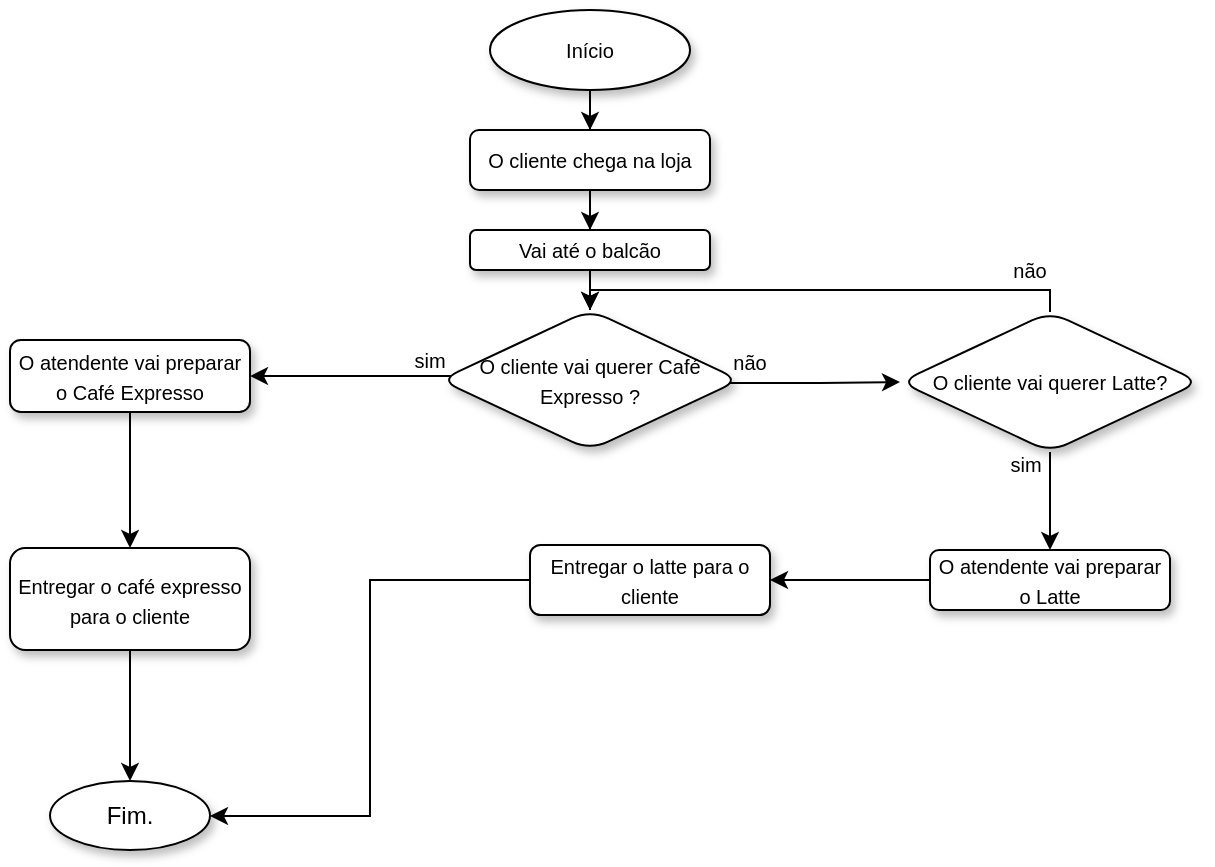 <mxfile version="26.0.15" pages="4">
  <diagram name="exercicio1" id="LzyFSSV19Kv0499Qqpmr">
    <mxGraphModel dx="1434" dy="780" grid="1" gridSize="10" guides="1" tooltips="1" connect="1" arrows="1" fold="1" page="1" pageScale="1" pageWidth="827" pageHeight="1169" math="0" shadow="0">
      <root>
        <mxCell id="0" />
        <mxCell id="1" parent="0" />
        <mxCell id="FpgmUWMd26mMU1l8DCf6-3" value="" style="edgeStyle=orthogonalEdgeStyle;rounded=0;orthogonalLoop=1;jettySize=auto;html=1;" edge="1" parent="1" source="FpgmUWMd26mMU1l8DCf6-1" target="FpgmUWMd26mMU1l8DCf6-2">
          <mxGeometry relative="1" as="geometry" />
        </mxCell>
        <mxCell id="FpgmUWMd26mMU1l8DCf6-1" value="&lt;font style=&quot;vertical-align: inherit;&quot;&gt;&lt;font style=&quot;vertical-align: inherit;&quot;&gt;&lt;font style=&quot;vertical-align: inherit;&quot;&gt;&lt;font style=&quot;vertical-align: inherit; font-size: 10px;&quot;&gt;Início&lt;/font&gt;&lt;/font&gt;&lt;/font&gt;&lt;/font&gt;" style="ellipse;whiteSpace=wrap;html=1;shadow=1;" vertex="1" parent="1">
          <mxGeometry x="340" y="30" width="100" height="40" as="geometry" />
        </mxCell>
        <mxCell id="FpgmUWMd26mMU1l8DCf6-9" value="" style="edgeStyle=orthogonalEdgeStyle;rounded=0;orthogonalLoop=1;jettySize=auto;html=1;" edge="1" parent="1" source="FpgmUWMd26mMU1l8DCf6-2" target="FpgmUWMd26mMU1l8DCf6-8">
          <mxGeometry relative="1" as="geometry" />
        </mxCell>
        <mxCell id="FpgmUWMd26mMU1l8DCf6-2" value="&lt;font style=&quot;vertical-align: inherit;&quot;&gt;&lt;font style=&quot;vertical-align: inherit;&quot;&gt;&lt;font style=&quot;vertical-align: inherit;&quot;&gt;&lt;font style=&quot;vertical-align: inherit; font-size: 10px;&quot;&gt;O cliente chega na loja&lt;/font&gt;&lt;/font&gt;&lt;/font&gt;&lt;/font&gt;" style="whiteSpace=wrap;html=1;rounded=1;glass=0;shadow=1;" vertex="1" parent="1">
          <mxGeometry x="330" y="90" width="120" height="30" as="geometry" />
        </mxCell>
        <mxCell id="FpgmUWMd26mMU1l8DCf6-11" value="" style="edgeStyle=orthogonalEdgeStyle;rounded=0;orthogonalLoop=1;jettySize=auto;html=1;" edge="1" parent="1" source="FpgmUWMd26mMU1l8DCf6-8" target="FpgmUWMd26mMU1l8DCf6-10">
          <mxGeometry relative="1" as="geometry" />
        </mxCell>
        <mxCell id="FpgmUWMd26mMU1l8DCf6-8" value="&lt;font style=&quot;vertical-align: inherit;&quot;&gt;&lt;font style=&quot;vertical-align: inherit;&quot;&gt;&lt;font style=&quot;vertical-align: inherit;&quot;&gt;&lt;font style=&quot;vertical-align: inherit;&quot;&gt;&lt;font style=&quot;vertical-align: inherit;&quot;&gt;&lt;font style=&quot;vertical-align: inherit; font-size: 10px;&quot;&gt;Vai até o balcão&lt;/font&gt;&lt;/font&gt;&lt;/font&gt;&lt;/font&gt;&lt;/font&gt;&lt;/font&gt;" style="whiteSpace=wrap;html=1;rounded=1;glass=0;shadow=1;" vertex="1" parent="1">
          <mxGeometry x="330" y="140" width="120" height="20" as="geometry" />
        </mxCell>
        <mxCell id="FpgmUWMd26mMU1l8DCf6-20" value="" style="edgeStyle=orthogonalEdgeStyle;rounded=0;orthogonalLoop=1;jettySize=auto;html=1;exitX=0.943;exitY=0.521;exitDx=0;exitDy=0;exitPerimeter=0;" edge="1" parent="1" source="FpgmUWMd26mMU1l8DCf6-10" target="FpgmUWMd26mMU1l8DCf6-19">
          <mxGeometry relative="1" as="geometry" />
        </mxCell>
        <mxCell id="FpgmUWMd26mMU1l8DCf6-26" value="" style="edgeStyle=orthogonalEdgeStyle;rounded=0;orthogonalLoop=1;jettySize=auto;html=1;exitX=0.051;exitY=0.472;exitDx=0;exitDy=0;exitPerimeter=0;" edge="1" parent="1" source="FpgmUWMd26mMU1l8DCf6-10" target="FpgmUWMd26mMU1l8DCf6-25">
          <mxGeometry relative="1" as="geometry" />
        </mxCell>
        <mxCell id="FpgmUWMd26mMU1l8DCf6-10" value="&lt;font style=&quot;vertical-align: inherit;&quot;&gt;&lt;font style=&quot;vertical-align: inherit; font-size: 10px;&quot;&gt;&lt;font style=&quot;vertical-align: inherit;&quot;&gt;&lt;font style=&quot;vertical-align: inherit;&quot;&gt;O cliente vai querer Café Expresso ?&lt;/font&gt;&lt;/font&gt;&lt;/font&gt;&lt;/font&gt;" style="rhombus;whiteSpace=wrap;html=1;rounded=1;glass=0;shadow=1;" vertex="1" parent="1">
          <mxGeometry x="315" y="180" width="150" height="70" as="geometry" />
        </mxCell>
        <mxCell id="FpgmUWMd26mMU1l8DCf6-14" value="&lt;font style=&quot;font-size: 10px;&quot;&gt;não&lt;/font&gt;" style="text;html=1;align=center;verticalAlign=middle;whiteSpace=wrap;rounded=0;" vertex="1" parent="1">
          <mxGeometry x="440" y="191" width="60" height="30" as="geometry" />
        </mxCell>
        <mxCell id="FpgmUWMd26mMU1l8DCf6-21" style="edgeStyle=orthogonalEdgeStyle;rounded=0;orthogonalLoop=1;jettySize=auto;html=1;" edge="1" parent="1" source="FpgmUWMd26mMU1l8DCf6-19" target="FpgmUWMd26mMU1l8DCf6-10">
          <mxGeometry relative="1" as="geometry">
            <mxPoint x="570.0" y="120" as="targetPoint" />
            <Array as="points">
              <mxPoint x="620" y="170" />
              <mxPoint x="390" y="170" />
            </Array>
          </mxGeometry>
        </mxCell>
        <mxCell id="FpgmUWMd26mMU1l8DCf6-23" value="" style="edgeStyle=orthogonalEdgeStyle;rounded=0;orthogonalLoop=1;jettySize=auto;html=1;" edge="1" parent="1" source="FpgmUWMd26mMU1l8DCf6-19" target="FpgmUWMd26mMU1l8DCf6-22">
          <mxGeometry relative="1" as="geometry" />
        </mxCell>
        <mxCell id="FpgmUWMd26mMU1l8DCf6-19" value="&lt;span style=&quot;font-size: 10px;&quot;&gt;O cliente vai querer Latte?&lt;/span&gt;" style="rhombus;whiteSpace=wrap;html=1;rounded=1;glass=0;shadow=1;" vertex="1" parent="1">
          <mxGeometry x="545" y="181" width="150" height="70" as="geometry" />
        </mxCell>
        <mxCell id="FpgmUWMd26mMU1l8DCf6-32" value="" style="edgeStyle=orthogonalEdgeStyle;rounded=0;orthogonalLoop=1;jettySize=auto;html=1;" edge="1" parent="1" source="FpgmUWMd26mMU1l8DCf6-22" target="FpgmUWMd26mMU1l8DCf6-31">
          <mxGeometry relative="1" as="geometry" />
        </mxCell>
        <mxCell id="FpgmUWMd26mMU1l8DCf6-22" value="&lt;span style=&quot;font-size: 10px;&quot;&gt;O atendente vai preparar o Latte&lt;/span&gt;" style="whiteSpace=wrap;html=1;rounded=1;glass=0;shadow=1;" vertex="1" parent="1">
          <mxGeometry x="560" y="300" width="120" height="30" as="geometry" />
        </mxCell>
        <mxCell id="FpgmUWMd26mMU1l8DCf6-24" value="&lt;font style=&quot;font-size: 10px;&quot;&gt;não&lt;/font&gt;" style="text;html=1;align=center;verticalAlign=middle;whiteSpace=wrap;rounded=0;" vertex="1" parent="1">
          <mxGeometry x="580" y="145" width="60" height="30" as="geometry" />
        </mxCell>
        <mxCell id="FpgmUWMd26mMU1l8DCf6-30" value="" style="edgeStyle=orthogonalEdgeStyle;rounded=0;orthogonalLoop=1;jettySize=auto;html=1;" edge="1" parent="1" source="FpgmUWMd26mMU1l8DCf6-25" target="FpgmUWMd26mMU1l8DCf6-29">
          <mxGeometry relative="1" as="geometry" />
        </mxCell>
        <mxCell id="FpgmUWMd26mMU1l8DCf6-25" value="&lt;font style=&quot;font-size: 10px;&quot;&gt;O atendente vai preparar o Café Expresso&lt;/font&gt;" style="whiteSpace=wrap;html=1;rounded=1;glass=0;shadow=1;" vertex="1" parent="1">
          <mxGeometry x="100" y="195" width="120" height="36" as="geometry" />
        </mxCell>
        <mxCell id="FpgmUWMd26mMU1l8DCf6-27" value="&lt;span style=&quot;font-size: 10px;&quot;&gt;sim&lt;/span&gt;" style="text;html=1;align=center;verticalAlign=middle;whiteSpace=wrap;rounded=0;" vertex="1" parent="1">
          <mxGeometry x="578" y="242" width="60" height="30" as="geometry" />
        </mxCell>
        <mxCell id="FpgmUWMd26mMU1l8DCf6-34" value="" style="edgeStyle=orthogonalEdgeStyle;rounded=0;orthogonalLoop=1;jettySize=auto;html=1;" edge="1" parent="1" source="FpgmUWMd26mMU1l8DCf6-29" target="FpgmUWMd26mMU1l8DCf6-33">
          <mxGeometry relative="1" as="geometry" />
        </mxCell>
        <mxCell id="FpgmUWMd26mMU1l8DCf6-29" value="&lt;font style=&quot;font-size: 10px;&quot;&gt;Entregar o café expresso para o cliente&lt;/font&gt;" style="whiteSpace=wrap;html=1;rounded=1;glass=0;shadow=1;" vertex="1" parent="1">
          <mxGeometry x="100" y="299" width="120" height="51" as="geometry" />
        </mxCell>
        <mxCell id="FpgmUWMd26mMU1l8DCf6-31" value="&lt;font style=&quot;font-size: 10px;&quot;&gt;Entregar o latte para o cliente&lt;/font&gt;" style="whiteSpace=wrap;html=1;rounded=1;glass=0;shadow=1;" vertex="1" parent="1">
          <mxGeometry x="360" y="297.5" width="120" height="35" as="geometry" />
        </mxCell>
        <mxCell id="FpgmUWMd26mMU1l8DCf6-33" value="Fim." style="ellipse;whiteSpace=wrap;html=1;rounded=1;glass=0;shadow=1;" vertex="1" parent="1">
          <mxGeometry x="120" y="415.5" width="80" height="34.5" as="geometry" />
        </mxCell>
        <mxCell id="FpgmUWMd26mMU1l8DCf6-35" style="edgeStyle=orthogonalEdgeStyle;rounded=0;orthogonalLoop=1;jettySize=auto;html=1;" edge="1" parent="1" source="FpgmUWMd26mMU1l8DCf6-31" target="FpgmUWMd26mMU1l8DCf6-33">
          <mxGeometry relative="1" as="geometry">
            <Array as="points">
              <mxPoint x="280" y="315" />
              <mxPoint x="280" y="433" />
            </Array>
          </mxGeometry>
        </mxCell>
        <mxCell id="FpgmUWMd26mMU1l8DCf6-36" value="&lt;span style=&quot;font-size: 10px;&quot;&gt;sim&lt;/span&gt;" style="text;html=1;align=center;verticalAlign=middle;whiteSpace=wrap;rounded=0;" vertex="1" parent="1">
          <mxGeometry x="280" y="190" width="60" height="30" as="geometry" />
        </mxCell>
      </root>
    </mxGraphModel>
  </diagram>
  <diagram id="RUnypsVdY3TiSdhE-9SY" name="exercico2">
    <mxGraphModel dx="989" dy="538" grid="1" gridSize="10" guides="1" tooltips="1" connect="1" arrows="1" fold="1" page="1" pageScale="1" pageWidth="827" pageHeight="1169" math="0" shadow="0">
      <root>
        <mxCell id="0" />
        <mxCell id="1" parent="0" />
        <mxCell id="6DXZ8bFYtq37BVKiwOsS-3" value="" style="edgeStyle=orthogonalEdgeStyle;rounded=0;orthogonalLoop=1;jettySize=auto;html=1;" edge="1" parent="1" source="6DXZ8bFYtq37BVKiwOsS-1" target="6DXZ8bFYtq37BVKiwOsS-2">
          <mxGeometry relative="1" as="geometry" />
        </mxCell>
        <mxCell id="6DXZ8bFYtq37BVKiwOsS-1" value="&lt;font style=&quot;font-size: 10px;&quot;&gt;Inicio&lt;/font&gt;" style="ellipse;whiteSpace=wrap;html=1;shadow=1;" vertex="1" parent="1">
          <mxGeometry x="273.5" y="20" width="90" height="40" as="geometry" />
        </mxCell>
        <mxCell id="F1xMZQqGolJwO263UIr9-2" value="" style="edgeStyle=orthogonalEdgeStyle;rounded=0;orthogonalLoop=1;jettySize=auto;html=1;" edge="1" parent="1" source="6DXZ8bFYtq37BVKiwOsS-2" target="F1xMZQqGolJwO263UIr9-1">
          <mxGeometry relative="1" as="geometry" />
        </mxCell>
        <mxCell id="6DXZ8bFYtq37BVKiwOsS-2" value="&lt;font style=&quot;font-size: 10px;&quot;&gt;a pessoa vai verificar o clima do dia&lt;/font&gt;" style="whiteSpace=wrap;html=1;shadow=1;rounded=1;arcSize=23;" vertex="1" parent="1">
          <mxGeometry x="261" y="100" width="115" height="40" as="geometry" />
        </mxCell>
        <mxCell id="R8GO_xBlfPgvCmj4ufsa-2" value="" style="edgeStyle=orthogonalEdgeStyle;rounded=0;orthogonalLoop=1;jettySize=auto;html=1;exitX=0.064;exitY=0.545;exitDx=0;exitDy=0;exitPerimeter=0;" edge="1" parent="1" source="F1xMZQqGolJwO263UIr9-1" target="R8GO_xBlfPgvCmj4ufsa-1">
          <mxGeometry relative="1" as="geometry" />
        </mxCell>
        <mxCell id="R8GO_xBlfPgvCmj4ufsa-7" value="" style="edgeStyle=orthogonalEdgeStyle;rounded=0;orthogonalLoop=1;jettySize=auto;html=1;exitX=0.936;exitY=0.5;exitDx=0;exitDy=0;exitPerimeter=0;" edge="1" parent="1" source="F1xMZQqGolJwO263UIr9-1" target="R8GO_xBlfPgvCmj4ufsa-6">
          <mxGeometry relative="1" as="geometry" />
        </mxCell>
        <mxCell id="F1xMZQqGolJwO263UIr9-1" value="&lt;font style=&quot;font-size: 10px;&quot;&gt;está calor?&lt;/font&gt;" style="rhombus;whiteSpace=wrap;html=1;shadow=1;rounded=1;arcSize=23;" vertex="1" parent="1">
          <mxGeometry x="260" y="170" width="117.5" height="60" as="geometry" />
        </mxCell>
        <mxCell id="R8GO_xBlfPgvCmj4ufsa-1" value="&lt;font style=&quot;font-size: 10px;&quot;&gt;a pessoa vai vestir roupas leves e frescas&lt;/font&gt;" style="whiteSpace=wrap;html=1;shadow=1;rounded=1;arcSize=23;" vertex="1" parent="1">
          <mxGeometry x="61.25" y="178" width="118.75" height="48" as="geometry" />
        </mxCell>
        <mxCell id="R8GO_xBlfPgvCmj4ufsa-3" value="&lt;font style=&quot;font-size: 10px;&quot;&gt;sim&lt;/font&gt;" style="text;html=1;align=center;verticalAlign=middle;whiteSpace=wrap;rounded=0;" vertex="1" parent="1">
          <mxGeometry x="223" y="177" width="60" height="30" as="geometry" />
        </mxCell>
        <mxCell id="R8GO_xBlfPgvCmj4ufsa-15" value="" style="edgeStyle=orthogonalEdgeStyle;rounded=0;orthogonalLoop=1;jettySize=auto;html=1;" edge="1" parent="1" source="R8GO_xBlfPgvCmj4ufsa-6" target="R8GO_xBlfPgvCmj4ufsa-9">
          <mxGeometry relative="1" as="geometry" />
        </mxCell>
        <mxCell id="R8GO_xBlfPgvCmj4ufsa-6" value="&lt;font style=&quot;font-size: 10px;&quot;&gt;a pessoa vai vestir roupas de frio um casaco por exemplo&lt;/font&gt;" style="whiteSpace=wrap;html=1;shadow=1;rounded=1;arcSize=23;" vertex="1" parent="1">
          <mxGeometry x="456.25" y="175" width="123.75" height="50" as="geometry" />
        </mxCell>
        <mxCell id="R8GO_xBlfPgvCmj4ufsa-8" value="&lt;span style=&quot;font-size: 10px;&quot;&gt;não&lt;/span&gt;" style="text;html=1;align=center;verticalAlign=middle;whiteSpace=wrap;rounded=0;" vertex="1" parent="1">
          <mxGeometry x="354" y="174" width="60" height="30" as="geometry" />
        </mxCell>
        <mxCell id="R8GO_xBlfPgvCmj4ufsa-12" value="" style="edgeStyle=orthogonalEdgeStyle;rounded=0;orthogonalLoop=1;jettySize=auto;html=1;exitX=0.038;exitY=0.516;exitDx=0;exitDy=0;exitPerimeter=0;" edge="1" parent="1" source="R8GO_xBlfPgvCmj4ufsa-9" target="R8GO_xBlfPgvCmj4ufsa-11">
          <mxGeometry relative="1" as="geometry" />
        </mxCell>
        <mxCell id="R8GO_xBlfPgvCmj4ufsa-20" value="" style="edgeStyle=orthogonalEdgeStyle;rounded=0;orthogonalLoop=1;jettySize=auto;html=1;exitX=0.969;exitY=0.5;exitDx=0;exitDy=0;exitPerimeter=0;" edge="1" parent="1" source="R8GO_xBlfPgvCmj4ufsa-9" target="R8GO_xBlfPgvCmj4ufsa-19">
          <mxGeometry relative="1" as="geometry" />
        </mxCell>
        <mxCell id="R8GO_xBlfPgvCmj4ufsa-9" value="&lt;font style=&quot;font-size: 10px;&quot;&gt;o dia tem previsão de chuva?&lt;/font&gt;" style="rhombus;whiteSpace=wrap;html=1;shadow=1;rounded=1;arcSize=23;" vertex="1" parent="1">
          <mxGeometry x="452.18" y="260" width="131.88" height="80" as="geometry" />
        </mxCell>
        <mxCell id="R8GO_xBlfPgvCmj4ufsa-22" value="" style="edgeStyle=orthogonalEdgeStyle;rounded=0;orthogonalLoop=1;jettySize=auto;html=1;" edge="1" parent="1" source="R8GO_xBlfPgvCmj4ufsa-11" target="R8GO_xBlfPgvCmj4ufsa-21">
          <mxGeometry relative="1" as="geometry" />
        </mxCell>
        <mxCell id="R8GO_xBlfPgvCmj4ufsa-11" value="&lt;font style=&quot;font-size: 10px;&quot;&gt;pode sair de casa sem o guarda-chuva&lt;/font&gt;" style="whiteSpace=wrap;html=1;shadow=1;rounded=1;arcSize=23;" vertex="1" parent="1">
          <mxGeometry x="273.5" y="330" width="120" height="40" as="geometry" />
        </mxCell>
        <mxCell id="R8GO_xBlfPgvCmj4ufsa-16" value="&lt;span style=&quot;font-size: 10px;&quot;&gt;não&lt;/span&gt;" style="text;html=1;align=center;verticalAlign=middle;whiteSpace=wrap;rounded=0;" vertex="1" parent="1">
          <mxGeometry x="414" y="277" width="60" height="30" as="geometry" />
        </mxCell>
        <mxCell id="R8GO_xBlfPgvCmj4ufsa-17" value="&lt;font style=&quot;font-size: 10px;&quot;&gt;sim&lt;/font&gt;" style="text;html=1;align=center;verticalAlign=middle;whiteSpace=wrap;rounded=0;" vertex="1" parent="1">
          <mxGeometry x="570" y="277" width="60" height="30" as="geometry" />
        </mxCell>
        <mxCell id="R8GO_xBlfPgvCmj4ufsa-18" style="edgeStyle=orthogonalEdgeStyle;rounded=0;orthogonalLoop=1;jettySize=auto;html=1;entryX=0.164;entryY=0.318;entryDx=0;entryDy=0;entryPerimeter=0;" edge="1" parent="1" source="R8GO_xBlfPgvCmj4ufsa-1" target="R8GO_xBlfPgvCmj4ufsa-9">
          <mxGeometry relative="1" as="geometry">
            <Array as="points">
              <mxPoint x="121" y="250" />
              <mxPoint x="474" y="250" />
            </Array>
          </mxGeometry>
        </mxCell>
        <mxCell id="R8GO_xBlfPgvCmj4ufsa-26" style="edgeStyle=orthogonalEdgeStyle;rounded=0;orthogonalLoop=1;jettySize=auto;html=1;entryX=1;entryY=0.5;entryDx=0;entryDy=0;" edge="1" parent="1" source="R8GO_xBlfPgvCmj4ufsa-19" target="R8GO_xBlfPgvCmj4ufsa-21">
          <mxGeometry relative="1" as="geometry">
            <Array as="points">
              <mxPoint x="700" y="455" />
            </Array>
          </mxGeometry>
        </mxCell>
        <mxCell id="R8GO_xBlfPgvCmj4ufsa-19" value="&lt;font style=&quot;font-size: 10px;&quot;&gt;pegar o guarda-chuva&lt;/font&gt;" style="whiteSpace=wrap;html=1;shadow=1;rounded=1;arcSize=23;" vertex="1" parent="1">
          <mxGeometry x="640" y="330" width="120" height="40" as="geometry" />
        </mxCell>
        <mxCell id="R8GO_xBlfPgvCmj4ufsa-25" value="" style="edgeStyle=orthogonalEdgeStyle;rounded=0;orthogonalLoop=1;jettySize=auto;html=1;" edge="1" parent="1" source="R8GO_xBlfPgvCmj4ufsa-21" target="R8GO_xBlfPgvCmj4ufsa-24">
          <mxGeometry relative="1" as="geometry" />
        </mxCell>
        <mxCell id="R8GO_xBlfPgvCmj4ufsa-21" value="&lt;font style=&quot;font-size: 10px;&quot;&gt;sair de casa&amp;nbsp;&lt;/font&gt;" style="whiteSpace=wrap;html=1;shadow=1;rounded=1;arcSize=23;" vertex="1" parent="1">
          <mxGeometry x="276" y="440" width="116.5" height="30" as="geometry" />
        </mxCell>
        <mxCell id="R8GO_xBlfPgvCmj4ufsa-24" value="&lt;font style=&quot;font-size: 10px;&quot;&gt;Fim.&lt;/font&gt;" style="ellipse;whiteSpace=wrap;html=1;shadow=1;rounded=1;arcSize=23;" vertex="1" parent="1">
          <mxGeometry x="84.5" y="437" width="72.25" height="35" as="geometry" />
        </mxCell>
      </root>
    </mxGraphModel>
  </diagram>
  <diagram id="b-0oaiy9r6FpCSEaQVXw" name="exercicio4">
    <mxGraphModel dx="1195" dy="650" grid="1" gridSize="10" guides="1" tooltips="1" connect="1" arrows="1" fold="1" page="1" pageScale="1" pageWidth="827" pageHeight="1169" math="0" shadow="0">
      <root>
        <mxCell id="0" />
        <mxCell id="1" parent="0" />
        <mxCell id="slKX_kOUd4sJ9-ozoMOi-2" value="" style="edgeStyle=orthogonalEdgeStyle;rounded=0;orthogonalLoop=1;jettySize=auto;html=1;" edge="1" parent="1" source="Y_6Yy2CLX-2vImQg1bhn-1" target="slKX_kOUd4sJ9-ozoMOi-1">
          <mxGeometry relative="1" as="geometry" />
        </mxCell>
        <mxCell id="Y_6Yy2CLX-2vImQg1bhn-1" value="&lt;font style=&quot;font-size: 10px;&quot;&gt;Inicio&lt;/font&gt;" style="ellipse;whiteSpace=wrap;html=1;shadow=1;" vertex="1" parent="1">
          <mxGeometry x="357.5" y="40" width="90" height="40" as="geometry" />
        </mxCell>
        <mxCell id="slKX_kOUd4sJ9-ozoMOi-4" value="" style="edgeStyle=orthogonalEdgeStyle;rounded=0;orthogonalLoop=1;jettySize=auto;html=1;" edge="1" parent="1" source="slKX_kOUd4sJ9-ozoMOi-1" target="slKX_kOUd4sJ9-ozoMOi-3">
          <mxGeometry relative="1" as="geometry" />
        </mxCell>
        <mxCell id="slKX_kOUd4sJ9-ozoMOi-1" value="&lt;font style=&quot;font-size: 10px;&quot;&gt;Pedir para o usuário digitar o nome dele&lt;/font&gt;" style="whiteSpace=wrap;html=1;shadow=1;rounded=1;" vertex="1" parent="1">
          <mxGeometry x="325.5" y="110" width="155" height="30" as="geometry" />
        </mxCell>
        <mxCell id="slKX_kOUd4sJ9-ozoMOi-6" value="" style="edgeStyle=orthogonalEdgeStyle;rounded=0;orthogonalLoop=1;jettySize=auto;html=1;" edge="1" parent="1" source="slKX_kOUd4sJ9-ozoMOi-3" target="slKX_kOUd4sJ9-ozoMOi-5">
          <mxGeometry relative="1" as="geometry" />
        </mxCell>
        <mxCell id="slKX_kOUd4sJ9-ozoMOi-3" value="&lt;font style=&quot;font-size: 10px;&quot;&gt;guardar o nome do usuário na variável &quot;nome&quot;&lt;/font&gt;" style="whiteSpace=wrap;html=1;shadow=1;rounded=1;" vertex="1" parent="1">
          <mxGeometry x="320.5" y="172" width="165" height="40" as="geometry" />
        </mxCell>
        <mxCell id="slKX_kOUd4sJ9-ozoMOi-8" value="" style="edgeStyle=orthogonalEdgeStyle;rounded=0;orthogonalLoop=1;jettySize=auto;html=1;" edge="1" parent="1" source="slKX_kOUd4sJ9-ozoMOi-5" target="slKX_kOUd4sJ9-ozoMOi-7">
          <mxGeometry relative="1" as="geometry" />
        </mxCell>
        <mxCell id="slKX_kOUd4sJ9-ozoMOi-5" value="&lt;font style=&quot;font-size: 10px;&quot;&gt;exibir na tela do usuário &quot;Olá, &quot;+nome+&quot;!&quot;&lt;/font&gt;" style="whiteSpace=wrap;html=1;shadow=1;rounded=1;" vertex="1" parent="1">
          <mxGeometry x="300" y="247" width="205" height="33" as="geometry" />
        </mxCell>
        <mxCell id="slKX_kOUd4sJ9-ozoMOi-7" value="&lt;font style=&quot;font-size: 10px;&quot;&gt;Fim.&lt;/font&gt;" style="ellipse;whiteSpace=wrap;html=1;shadow=1;rounded=1;" vertex="1" parent="1">
          <mxGeometry x="355.5" y="320" width="95" height="43.5" as="geometry" />
        </mxCell>
      </root>
    </mxGraphModel>
  </diagram>
  <diagram id="tM_Lv1VrHq03UVvKTOWW" name="exercicio5">
    <mxGraphModel dx="989" dy="538" grid="1" gridSize="10" guides="1" tooltips="1" connect="1" arrows="1" fold="1" page="1" pageScale="1" pageWidth="827" pageHeight="1169" math="0" shadow="0">
      <root>
        <mxCell id="0" />
        <mxCell id="1" parent="0" />
        <mxCell id="NF56amPE0Q15x_hilyyS-5" value="" style="edgeStyle=orthogonalEdgeStyle;rounded=0;orthogonalLoop=1;jettySize=auto;html=1;" edge="1" parent="1" source="NF56amPE0Q15x_hilyyS-3" target="NF56amPE0Q15x_hilyyS-4">
          <mxGeometry relative="1" as="geometry" />
        </mxCell>
        <mxCell id="NF56amPE0Q15x_hilyyS-3" value="&lt;font style=&quot;font-size: 10px;&quot;&gt;Inicio&lt;/font&gt;" style="ellipse;whiteSpace=wrap;html=1;shadow=1;" vertex="1" parent="1">
          <mxGeometry x="340" y="30" width="80" height="40" as="geometry" />
        </mxCell>
        <mxCell id="NF56amPE0Q15x_hilyyS-9" value="" style="edgeStyle=orthogonalEdgeStyle;rounded=0;orthogonalLoop=1;jettySize=auto;html=1;" edge="1" parent="1" source="NF56amPE0Q15x_hilyyS-4" target="NF56amPE0Q15x_hilyyS-8">
          <mxGeometry relative="1" as="geometry" />
        </mxCell>
        <mxCell id="NF56amPE0Q15x_hilyyS-4" value="&lt;font style=&quot;font-size: 10px;&quot;&gt;Digitar um número positivo (n)&lt;/font&gt;" style="whiteSpace=wrap;html=1;shadow=1;rounded=1;" vertex="1" parent="1">
          <mxGeometry x="320" y="100" width="120" height="30" as="geometry" />
        </mxCell>
        <mxCell id="MGIOEsB2hbpWHHCdORAE-2" value="" style="edgeStyle=orthogonalEdgeStyle;rounded=0;orthogonalLoop=1;jettySize=auto;html=1;" edge="1" parent="1" source="NF56amPE0Q15x_hilyyS-8" target="MGIOEsB2hbpWHHCdORAE-1">
          <mxGeometry relative="1" as="geometry" />
        </mxCell>
        <mxCell id="MGIOEsB2hbpWHHCdORAE-5" value="" style="edgeStyle=orthogonalEdgeStyle;rounded=0;orthogonalLoop=1;jettySize=auto;html=1;" edge="1" parent="1" source="NF56amPE0Q15x_hilyyS-8" target="MGIOEsB2hbpWHHCdORAE-4">
          <mxGeometry relative="1" as="geometry" />
        </mxCell>
        <mxCell id="NF56amPE0Q15x_hilyyS-8" value="&lt;font style=&quot;font-size: 10px;&quot;&gt;esse número (n) é divisíve&lt;/font&gt;&lt;span style=&quot;font-size: 10px; background-color: transparent; color: light-dark(rgb(0, 0, 0), rgb(255, 255, 255));&quot;&gt;l&lt;/span&gt;&lt;div&gt;&lt;span style=&quot;font-size: 10px; background-color: transparent; color: light-dark(rgb(0, 0, 0), rgb(255, 255, 255));&quot;&gt;&amp;nbsp;por 2?&amp;nbsp;&lt;/span&gt;&lt;/div&gt;" style="rhombus;whiteSpace=wrap;html=1;shadow=1;rounded=1;" vertex="1" parent="1">
          <mxGeometry x="301.25" y="160" width="157.5" height="80" as="geometry" />
        </mxCell>
        <mxCell id="MGIOEsB2hbpWHHCdORAE-10" style="edgeStyle=orthogonalEdgeStyle;rounded=0;orthogonalLoop=1;jettySize=auto;html=1;entryX=1;entryY=0.5;entryDx=0;entryDy=0;" edge="1" parent="1" source="MGIOEsB2hbpWHHCdORAE-1" target="MGIOEsB2hbpWHHCdORAE-7">
          <mxGeometry relative="1" as="geometry">
            <Array as="points">
              <mxPoint x="585" y="305" />
            </Array>
          </mxGeometry>
        </mxCell>
        <mxCell id="MGIOEsB2hbpWHHCdORAE-1" value="&lt;font style=&quot;font-size: 10px;&quot;&gt;exibir para o usuário que o (n) é &quot;Impar&quot;&lt;/font&gt;" style="whiteSpace=wrap;html=1;shadow=1;rounded=1;" vertex="1" parent="1">
          <mxGeometry x="520" y="180" width="130" height="40" as="geometry" />
        </mxCell>
        <mxCell id="MGIOEsB2hbpWHHCdORAE-3" value="&lt;font style=&quot;font-size: 10px;&quot;&gt;não&lt;/font&gt;" style="text;html=1;align=center;verticalAlign=middle;whiteSpace=wrap;rounded=0;" vertex="1" parent="1">
          <mxGeometry x="430" y="172" width="60" height="30" as="geometry" />
        </mxCell>
        <mxCell id="MGIOEsB2hbpWHHCdORAE-8" value="" style="edgeStyle=orthogonalEdgeStyle;rounded=0;orthogonalLoop=1;jettySize=auto;html=1;" edge="1" parent="1" source="MGIOEsB2hbpWHHCdORAE-4" target="MGIOEsB2hbpWHHCdORAE-7">
          <mxGeometry relative="1" as="geometry" />
        </mxCell>
        <mxCell id="MGIOEsB2hbpWHHCdORAE-4" value="&lt;font style=&quot;font-size: 10px;&quot;&gt;exibir para o usuário que o (n) é &quot;Par&quot;&lt;/font&gt;" style="whiteSpace=wrap;html=1;shadow=1;rounded=1;" vertex="1" parent="1">
          <mxGeometry x="70" y="185" width="132.5" height="30" as="geometry" />
        </mxCell>
        <mxCell id="MGIOEsB2hbpWHHCdORAE-6" value="&lt;span style=&quot;font-size: 10px;&quot;&gt;sim&lt;/span&gt;" style="text;html=1;align=center;verticalAlign=middle;whiteSpace=wrap;rounded=0;" vertex="1" parent="1">
          <mxGeometry x="260" y="172" width="60" height="30" as="geometry" />
        </mxCell>
        <mxCell id="MGIOEsB2hbpWHHCdORAE-7" value="&lt;font style=&quot;font-size: 10px;&quot;&gt;Fim.&lt;/font&gt;" style="ellipse;whiteSpace=wrap;html=1;shadow=1;rounded=1;" vertex="1" parent="1">
          <mxGeometry x="94.37" y="280" width="83.75" height="50" as="geometry" />
        </mxCell>
      </root>
    </mxGraphModel>
  </diagram>
</mxfile>
